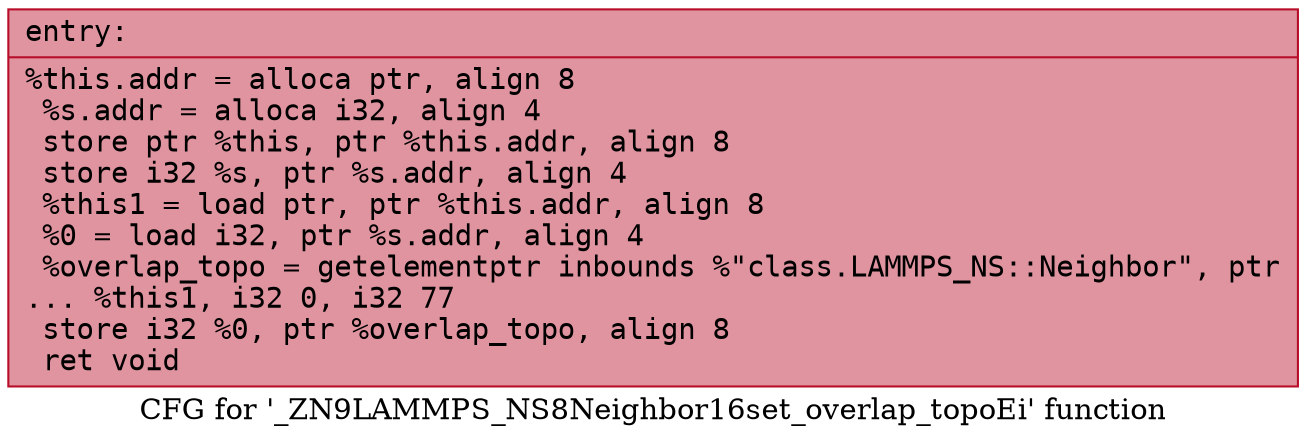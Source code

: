 digraph "CFG for '_ZN9LAMMPS_NS8Neighbor16set_overlap_topoEi' function" {
	label="CFG for '_ZN9LAMMPS_NS8Neighbor16set_overlap_topoEi' function";

	Node0x5563be12a730 [shape=record,color="#b70d28ff", style=filled, fillcolor="#b70d2870" fontname="Courier",label="{entry:\l|  %this.addr = alloca ptr, align 8\l  %s.addr = alloca i32, align 4\l  store ptr %this, ptr %this.addr, align 8\l  store i32 %s, ptr %s.addr, align 4\l  %this1 = load ptr, ptr %this.addr, align 8\l  %0 = load i32, ptr %s.addr, align 4\l  %overlap_topo = getelementptr inbounds %\"class.LAMMPS_NS::Neighbor\", ptr\l... %this1, i32 0, i32 77\l  store i32 %0, ptr %overlap_topo, align 8\l  ret void\l}"];
}
